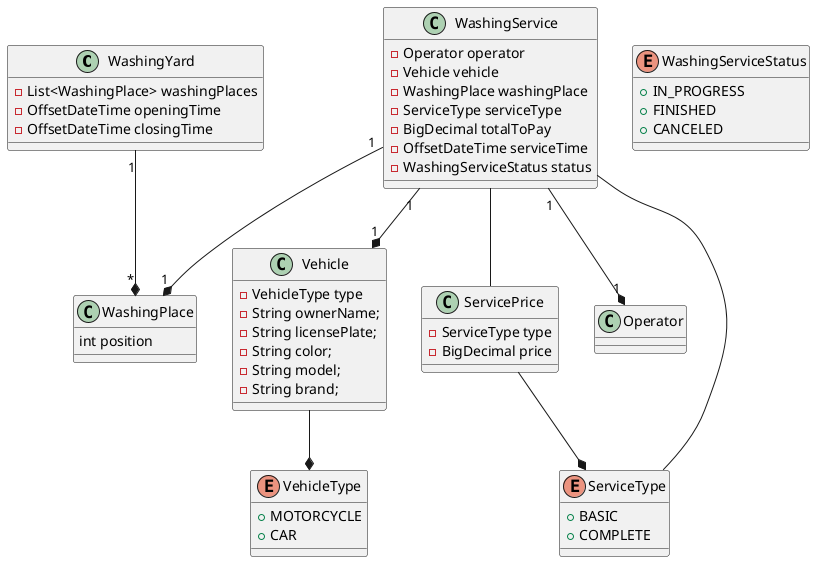 @startuml
class WashingYard {
  - List<WashingPlace> washingPlaces
  - OffsetDateTime openingTime
  - OffsetDateTime closingTime
}

class WashingPlace {
  int position
}

class Vehicle {
  - VehicleType type
  - String ownerName;
  - String licensePlate;
  - String color;
  - String model;
  - String brand;
}

class ServicePrice {
  - ServiceType type
  - BigDecimal price
}

class Operator {}

class WashingService {
  - Operator operator
  - Vehicle vehicle
  - WashingPlace washingPlace
  - ServiceType serviceType
  - BigDecimal totalToPay
  - OffsetDateTime serviceTime
  - WashingServiceStatus status
}

enum WashingServiceStatus {
  + IN_PROGRESS
  + FINISHED
  + CANCELED
}

enum VehicleType {
  + MOTORCYCLE
  + CAR
}

enum ServiceType {
  + BASIC
  + COMPLETE
}

WashingService "1" --* "1" Vehicle
WashingService "1" --* "1" Operator
WashingService "1" --* "1" WashingPlace
WashingService -- ServiceType
WashingService -- ServicePrice

Vehicle --* VehicleType

WashingYard "1" --* "*" WashingPlace

ServicePrice --* ServiceType

@enduml
